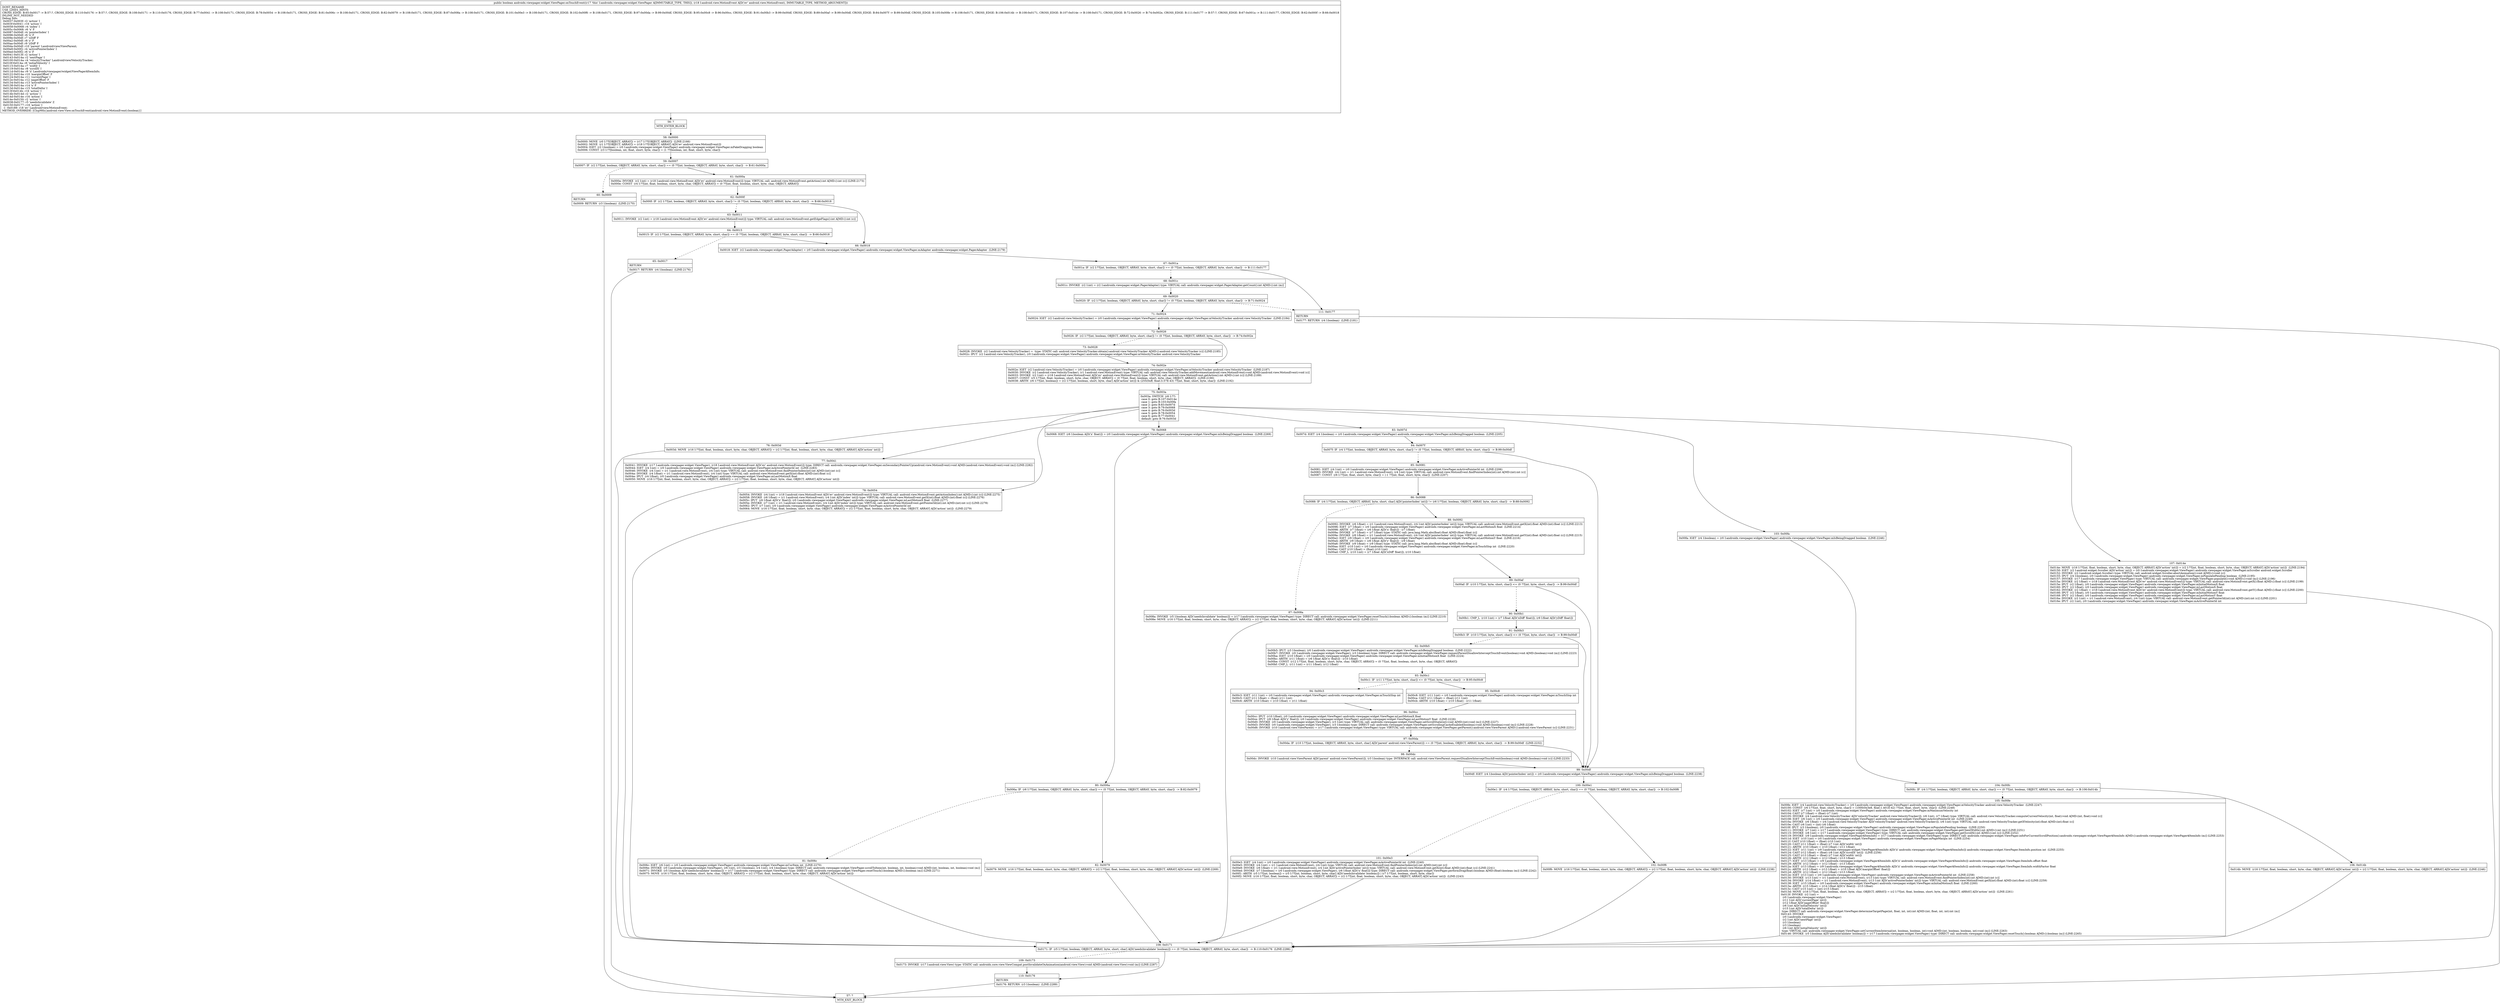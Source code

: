 digraph "CFG forandroidx.viewpager.widget.ViewPager.onTouchEvent(Landroid\/view\/MotionEvent;)Z" {
Node_56 [shape=record,label="{56\:\ ?|MTH_ENTER_BLOCK\l}"];
Node_58 [shape=record,label="{58\:\ 0x0000|0x0000: MOVE  (r0 I:??[OBJECT, ARRAY]) = (r17 I:??[OBJECT, ARRAY])  (LINE:2166)\l0x0002: MOVE  (r1 I:??[OBJECT, ARRAY]) = (r18 I:??[OBJECT, ARRAY] A[D('ev' android.view.MotionEvent)]) \l0x0004: IGET  (r2 I:boolean) = (r0 I:androidx.viewpager.widget.ViewPager) androidx.viewpager.widget.ViewPager.mFakeDragging boolean \l0x0006: CONST  (r3 I:??[boolean, int, float, short, byte, char]) = (1 ??[boolean, int, float, short, byte, char]) \l}"];
Node_59 [shape=record,label="{59\:\ 0x0007|0x0007: IF  (r2 I:??[int, boolean, OBJECT, ARRAY, byte, short, char]) == (0 ??[int, boolean, OBJECT, ARRAY, byte, short, char])  \-\> B:61:0x000a \l}"];
Node_60 [shape=record,label="{60\:\ 0x0009|RETURN\l|0x0009: RETURN  (r3 I:boolean)  (LINE:2170)\l}"];
Node_57 [shape=record,label="{57\:\ ?|MTH_EXIT_BLOCK\l}"];
Node_61 [shape=record,label="{61\:\ 0x000a|0x000a: INVOKE  (r2 I:int) = (r18 I:android.view.MotionEvent A[D('ev' android.view.MotionEvent)]) type: VIRTUAL call: android.view.MotionEvent.getAction():int A[MD:():int (c)] (LINE:2173)\l0x000e: CONST  (r4 I:??[int, float, boolean, short, byte, char, OBJECT, ARRAY]) = (0 ??[int, float, boolean, short, byte, char, OBJECT, ARRAY]) \l}"];
Node_62 [shape=record,label="{62\:\ 0x000f|0x000f: IF  (r2 I:??[int, boolean, OBJECT, ARRAY, byte, short, char]) != (0 ??[int, boolean, OBJECT, ARRAY, byte, short, char])  \-\> B:66:0x0018 \l}"];
Node_63 [shape=record,label="{63\:\ 0x0011|0x0011: INVOKE  (r2 I:int) = (r18 I:android.view.MotionEvent A[D('ev' android.view.MotionEvent)]) type: VIRTUAL call: android.view.MotionEvent.getEdgeFlags():int A[MD:():int (c)]\l}"];
Node_64 [shape=record,label="{64\:\ 0x0015|0x0015: IF  (r2 I:??[int, boolean, OBJECT, ARRAY, byte, short, char]) == (0 ??[int, boolean, OBJECT, ARRAY, byte, short, char])  \-\> B:66:0x0018 \l}"];
Node_65 [shape=record,label="{65\:\ 0x0017|RETURN\l|0x0017: RETURN  (r4 I:boolean)  (LINE:2176)\l}"];
Node_66 [shape=record,label="{66\:\ 0x0018|0x0018: IGET  (r2 I:androidx.viewpager.widget.PagerAdapter) = (r0 I:androidx.viewpager.widget.ViewPager) androidx.viewpager.widget.ViewPager.mAdapter androidx.viewpager.widget.PagerAdapter  (LINE:2179)\l}"];
Node_67 [shape=record,label="{67\:\ 0x001a|0x001a: IF  (r2 I:??[int, boolean, OBJECT, ARRAY, byte, short, char]) == (0 ??[int, boolean, OBJECT, ARRAY, byte, short, char])  \-\> B:111:0x0177 \l}"];
Node_68 [shape=record,label="{68\:\ 0x001c|0x001c: INVOKE  (r2 I:int) = (r2 I:androidx.viewpager.widget.PagerAdapter) type: VIRTUAL call: androidx.viewpager.widget.PagerAdapter.getCount():int A[MD:():int (m)]\l}"];
Node_69 [shape=record,label="{69\:\ 0x0020|0x0020: IF  (r2 I:??[int, boolean, OBJECT, ARRAY, byte, short, char]) != (0 ??[int, boolean, OBJECT, ARRAY, byte, short, char])  \-\> B:71:0x0024 \l}"];
Node_71 [shape=record,label="{71\:\ 0x0024|0x0024: IGET  (r2 I:android.view.VelocityTracker) = (r0 I:androidx.viewpager.widget.ViewPager) androidx.viewpager.widget.ViewPager.mVelocityTracker android.view.VelocityTracker  (LINE:2184)\l}"];
Node_72 [shape=record,label="{72\:\ 0x0026|0x0026: IF  (r2 I:??[int, boolean, OBJECT, ARRAY, byte, short, char]) != (0 ??[int, boolean, OBJECT, ARRAY, byte, short, char])  \-\> B:74:0x002e \l}"];
Node_73 [shape=record,label="{73\:\ 0x0028|0x0028: INVOKE  (r2 I:android.view.VelocityTracker) =  type: STATIC call: android.view.VelocityTracker.obtain():android.view.VelocityTracker A[MD:():android.view.VelocityTracker (c)] (LINE:2185)\l0x002c: IPUT  (r2 I:android.view.VelocityTracker), (r0 I:androidx.viewpager.widget.ViewPager) androidx.viewpager.widget.ViewPager.mVelocityTracker android.view.VelocityTracker \l}"];
Node_74 [shape=record,label="{74\:\ 0x002e|0x002e: IGET  (r2 I:android.view.VelocityTracker) = (r0 I:androidx.viewpager.widget.ViewPager) androidx.viewpager.widget.ViewPager.mVelocityTracker android.view.VelocityTracker  (LINE:2187)\l0x0030: INVOKE  (r2 I:android.view.VelocityTracker), (r1 I:android.view.MotionEvent) type: VIRTUAL call: android.view.VelocityTracker.addMovement(android.view.MotionEvent):void A[MD:(android.view.MotionEvent):void (c)]\l0x0033: INVOKE  (r2 I:int) = (r18 I:android.view.MotionEvent A[D('ev' android.view.MotionEvent)]) type: VIRTUAL call: android.view.MotionEvent.getAction():int A[MD:():int (c)] (LINE:2189)\l0x0037: CONST  (r5 I:??[int, float, boolean, short, byte, char, OBJECT, ARRAY]) = (0 ??[int, float, boolean, short, byte, char, OBJECT, ARRAY])  (LINE:2190)\l0x0038: ARITH  (r6 I:??[int, boolean]) = (r2 I:??[int, boolean, short, byte, char] A[D('action' int)]) & (255(0xff, float:3.57E\-43) ??[int, float, short, byte, char])  (LINE:2192)\l}"];
Node_75 [shape=record,label="{75\:\ 0x003a|0x003a: SWITCH  (r6 I:??)\l case 0: goto B:107:0x014e\l case 1: goto B:103:0x00fa\l case 2: goto B:83:0x007d\l case 3: goto B:79:0x0068\l case 4: goto B:76:0x003d\l case 5: goto B:78:0x0054\l case 6: goto B:77:0x0041\l default: goto B:76:0x003d \l}"];
Node_76 [shape=record,label="{76\:\ 0x003d|0x003d: MOVE  (r16 I:??[int, float, boolean, short, byte, char, OBJECT, ARRAY]) = (r2 I:??[int, float, boolean, short, byte, char, OBJECT, ARRAY] A[D('action' int)]) \l}"];
Node_108 [shape=record,label="{108\:\ 0x0171|0x0171: IF  (r5 I:??[int, boolean, OBJECT, ARRAY, byte, short, char] A[D('needsInvalidate' boolean)]) == (0 ??[int, boolean, OBJECT, ARRAY, byte, short, char])  \-\> B:110:0x0176  (LINE:2286)\l}"];
Node_109 [shape=record,label="{109\:\ 0x0173|0x0173: INVOKE  (r17 I:android.view.View) type: STATIC call: androidx.core.view.ViewCompat.postInvalidateOnAnimation(android.view.View):void A[MD:(android.view.View):void (m)] (LINE:2287)\l}"];
Node_110 [shape=record,label="{110\:\ 0x0176|RETURN\l|0x0176: RETURN  (r3 I:boolean)  (LINE:2289)\l}"];
Node_77 [shape=record,label="{77\:\ 0x0041|0x0041: INVOKE  (r17 I:androidx.viewpager.widget.ViewPager), (r18 I:android.view.MotionEvent A[D('ev' android.view.MotionEvent)]) type: DIRECT call: androidx.viewpager.widget.ViewPager.onSecondaryPointerUp(android.view.MotionEvent):void A[MD:(android.view.MotionEvent):void (m)] (LINE:2282)\l0x0044: IGET  (r4 I:int) = (r0 I:androidx.viewpager.widget.ViewPager) androidx.viewpager.widget.ViewPager.mActivePointerId int  (LINE:2283)\l0x0046: INVOKE  (r4 I:int) = (r1 I:android.view.MotionEvent), (r4 I:int) type: VIRTUAL call: android.view.MotionEvent.findPointerIndex(int):int A[MD:(int):int (c)]\l0x004a: INVOKE  (r4 I:float) = (r1 I:android.view.MotionEvent), (r4 I:int) type: VIRTUAL call: android.view.MotionEvent.getX(int):float A[MD:(int):float (c)]\l0x004e: IPUT  (r4 I:float), (r0 I:androidx.viewpager.widget.ViewPager) androidx.viewpager.widget.ViewPager.mLastMotionX float \l0x0050: MOVE  (r16 I:??[int, float, boolean, short, byte, char, OBJECT, ARRAY]) = (r2 I:??[int, float, boolean, short, byte, char, OBJECT, ARRAY] A[D('action' int)]) \l}"];
Node_78 [shape=record,label="{78\:\ 0x0054|0x0054: INVOKE  (r4 I:int) = (r18 I:android.view.MotionEvent A[D('ev' android.view.MotionEvent)]) type: VIRTUAL call: android.view.MotionEvent.getActionIndex():int A[MD:():int (c)] (LINE:2275)\l0x0058: INVOKE  (r6 I:float) = (r1 I:android.view.MotionEvent), (r4 I:int A[D('index' int)]) type: VIRTUAL call: android.view.MotionEvent.getX(int):float A[MD:(int):float (c)] (LINE:2276)\l0x005c: IPUT  (r6 I:float A[D('x' float)]), (r0 I:androidx.viewpager.widget.ViewPager) androidx.viewpager.widget.ViewPager.mLastMotionX float  (LINE:2277)\l0x005e: INVOKE  (r7 I:int) = (r1 I:android.view.MotionEvent), (r4 I:int A[D('index' int)]) type: VIRTUAL call: android.view.MotionEvent.getPointerId(int):int A[MD:(int):int (c)] (LINE:2278)\l0x0062: IPUT  (r7 I:int), (r0 I:androidx.viewpager.widget.ViewPager) androidx.viewpager.widget.ViewPager.mActivePointerId int \l0x0064: MOVE  (r16 I:??[int, float, boolean, short, byte, char, OBJECT, ARRAY]) = (r2 I:??[int, float, boolean, short, byte, char, OBJECT, ARRAY] A[D('action' int)])  (LINE:2279)\l}"];
Node_79 [shape=record,label="{79\:\ 0x0068|0x0068: IGET  (r6 I:boolean A[D('x' float)]) = (r0 I:androidx.viewpager.widget.ViewPager) androidx.viewpager.widget.ViewPager.mIsBeingDragged boolean  (LINE:2269)\l}"];
Node_80 [shape=record,label="{80\:\ 0x006a|0x006a: IF  (r6 I:??[int, boolean, OBJECT, ARRAY, byte, short, char]) == (0 ??[int, boolean, OBJECT, ARRAY, byte, short, char])  \-\> B:82:0x0079 \l}"];
Node_81 [shape=record,label="{81\:\ 0x006c|0x006c: IGET  (r6 I:int) = (r0 I:androidx.viewpager.widget.ViewPager) androidx.viewpager.widget.ViewPager.mCurItem int  (LINE:2270)\l0x006e: INVOKE  (r0 I:androidx.viewpager.widget.ViewPager), (r6 I:int), (r3 I:boolean), (r4 I:int), (r4 I:boolean) type: DIRECT call: androidx.viewpager.widget.ViewPager.scrollToItem(int, boolean, int, boolean):void A[MD:(int, boolean, int, boolean):void (m)]\l0x0071: INVOKE  (r5 I:boolean A[D('needsInvalidate' boolean)]) = (r17 I:androidx.viewpager.widget.ViewPager) type: DIRECT call: androidx.viewpager.widget.ViewPager.resetTouch():boolean A[MD:():boolean (m)] (LINE:2271)\l0x0075: MOVE  (r16 I:??[int, float, boolean, short, byte, char, OBJECT, ARRAY]) = (r2 I:??[int, float, boolean, short, byte, char, OBJECT, ARRAY] A[D('action' int)]) \l}"];
Node_82 [shape=record,label="{82\:\ 0x0079|0x0079: MOVE  (r16 I:??[int, float, boolean, short, byte, char, OBJECT, ARRAY]) = (r2 I:??[int, float, boolean, short, byte, char, OBJECT, ARRAY] A[D('action' int)])  (LINE:2269)\l}"];
Node_83 [shape=record,label="{83\:\ 0x007d|0x007d: IGET  (r4 I:boolean) = (r0 I:androidx.viewpager.widget.ViewPager) androidx.viewpager.widget.ViewPager.mIsBeingDragged boolean  (LINE:2205)\l}"];
Node_84 [shape=record,label="{84\:\ 0x007f|0x007f: IF  (r4 I:??[int, boolean, OBJECT, ARRAY, byte, short, char]) != (0 ??[int, boolean, OBJECT, ARRAY, byte, short, char])  \-\> B:99:0x00df \l}"];
Node_85 [shape=record,label="{85\:\ 0x0081|0x0081: IGET  (r4 I:int) = (r0 I:androidx.viewpager.widget.ViewPager) androidx.viewpager.widget.ViewPager.mActivePointerId int  (LINE:2206)\l0x0083: INVOKE  (r4 I:int) = (r1 I:android.view.MotionEvent), (r4 I:int) type: VIRTUAL call: android.view.MotionEvent.findPointerIndex(int):int A[MD:(int):int (c)]\l0x0087: CONST  (r6 I:??[int, float, short, byte, char]) = (\-1 ??[int, float, short, byte, char])  (LINE:2207)\l}"];
Node_86 [shape=record,label="{86\:\ 0x0088|0x0088: IF  (r4 I:??[int, boolean, OBJECT, ARRAY, byte, short, char] A[D('pointerIndex' int)]) != (r6 I:??[int, boolean, OBJECT, ARRAY, byte, short, char])  \-\> B:88:0x0092 \l}"];
Node_87 [shape=record,label="{87\:\ 0x008a|0x008a: INVOKE  (r5 I:boolean A[D('needsInvalidate' boolean)]) = (r17 I:androidx.viewpager.widget.ViewPager) type: DIRECT call: androidx.viewpager.widget.ViewPager.resetTouch():boolean A[MD:():boolean (m)] (LINE:2210)\l0x008e: MOVE  (r16 I:??[int, float, boolean, short, byte, char, OBJECT, ARRAY]) = (r2 I:??[int, float, boolean, short, byte, char, OBJECT, ARRAY] A[D('action' int)])  (LINE:2211)\l}"];
Node_88 [shape=record,label="{88\:\ 0x0092|0x0092: INVOKE  (r6 I:float) = (r1 I:android.view.MotionEvent), (r4 I:int A[D('pointerIndex' int)]) type: VIRTUAL call: android.view.MotionEvent.getX(int):float A[MD:(int):float (c)] (LINE:2213)\l0x0096: IGET  (r7 I:float) = (r0 I:androidx.viewpager.widget.ViewPager) androidx.viewpager.widget.ViewPager.mLastMotionX float  (LINE:2214)\l0x0098: ARITH  (r7 I:float) = (r6 I:float A[D('x' float)]) \- (r7 I:float) \l0x009a: INVOKE  (r7 I:float) = (r7 I:float) type: STATIC call: java.lang.Math.abs(float):float A[MD:(float):float (c)]\l0x009e: INVOKE  (r8 I:float) = (r1 I:android.view.MotionEvent), (r4 I:int A[D('pointerIndex' int)]) type: VIRTUAL call: android.view.MotionEvent.getY(int):float A[MD:(int):float (c)] (LINE:2215)\l0x00a2: IGET  (r9 I:float) = (r0 I:androidx.viewpager.widget.ViewPager) androidx.viewpager.widget.ViewPager.mLastMotionY float  (LINE:2216)\l0x00a4: ARITH  (r9 I:float) = (r8 I:float A[D('y' float)]) \- (r9 I:float) \l0x00a6: INVOKE  (r9 I:float) = (r9 I:float) type: STATIC call: java.lang.Math.abs(float):float A[MD:(float):float (c)]\l0x00aa: IGET  (r10 I:int) = (r0 I:androidx.viewpager.widget.ViewPager) androidx.viewpager.widget.ViewPager.mTouchSlop int  (LINE:2220)\l0x00ac: CAST (r10 I:float) = (float) (r10 I:int) \l0x00ad: CMP_L  (r10 I:int) = (r7 I:float A[D('xDiff' float)]), (r10 I:float) \l}"];
Node_89 [shape=record,label="{89\:\ 0x00af|0x00af: IF  (r10 I:??[int, byte, short, char]) \<= (0 ??[int, byte, short, char])  \-\> B:99:0x00df \l}"];
Node_90 [shape=record,label="{90\:\ 0x00b1|0x00b1: CMP_L  (r10 I:int) = (r7 I:float A[D('xDiff' float)]), (r9 I:float A[D('yDiff' float)]) \l}"];
Node_91 [shape=record,label="{91\:\ 0x00b3|0x00b3: IF  (r10 I:??[int, byte, short, char]) \<= (0 ??[int, byte, short, char])  \-\> B:99:0x00df \l}"];
Node_92 [shape=record,label="{92\:\ 0x00b5|0x00b5: IPUT  (r3 I:boolean), (r0 I:androidx.viewpager.widget.ViewPager) androidx.viewpager.widget.ViewPager.mIsBeingDragged boolean  (LINE:2222)\l0x00b7: INVOKE  (r0 I:androidx.viewpager.widget.ViewPager), (r3 I:boolean) type: DIRECT call: androidx.viewpager.widget.ViewPager.requestParentDisallowInterceptTouchEvent(boolean):void A[MD:(boolean):void (m)] (LINE:2223)\l0x00ba: IGET  (r10 I:float) = (r0 I:androidx.viewpager.widget.ViewPager) androidx.viewpager.widget.ViewPager.mInitialMotionX float  (LINE:2224)\l0x00bc: ARITH  (r11 I:float) = (r6 I:float A[D('x' float)]) \- (r10 I:float) \l0x00be: CONST  (r12 I:??[int, float, boolean, short, byte, char, OBJECT, ARRAY]) = (0 ??[int, float, boolean, short, byte, char, OBJECT, ARRAY]) \l0x00bf: CMP_L  (r11 I:int) = (r11 I:float), (r12 I:float) \l}"];
Node_93 [shape=record,label="{93\:\ 0x00c1|0x00c1: IF  (r11 I:??[int, byte, short, char]) \<= (0 ??[int, byte, short, char])  \-\> B:95:0x00c8 \l}"];
Node_94 [shape=record,label="{94\:\ 0x00c3|0x00c3: IGET  (r11 I:int) = (r0 I:androidx.viewpager.widget.ViewPager) androidx.viewpager.widget.ViewPager.mTouchSlop int \l0x00c5: CAST (r11 I:float) = (float) (r11 I:int) \l0x00c6: ARITH  (r10 I:float) = (r10 I:float) + (r11 I:float) \l}"];
Node_96 [shape=record,label="{96\:\ 0x00cc|0x00cc: IPUT  (r10 I:float), (r0 I:androidx.viewpager.widget.ViewPager) androidx.viewpager.widget.ViewPager.mLastMotionX float \l0x00ce: IPUT  (r8 I:float A[D('y' float)]), (r0 I:androidx.viewpager.widget.ViewPager) androidx.viewpager.widget.ViewPager.mLastMotionY float  (LINE:2226)\l0x00d0: INVOKE  (r0 I:androidx.viewpager.widget.ViewPager), (r3 I:int) type: VIRTUAL call: androidx.viewpager.widget.ViewPager.setScrollState(int):void A[MD:(int):void (m)] (LINE:2227)\l0x00d3: INVOKE  (r0 I:androidx.viewpager.widget.ViewPager), (r3 I:boolean) type: DIRECT call: androidx.viewpager.widget.ViewPager.setScrollingCacheEnabled(boolean):void A[MD:(boolean):void (m)] (LINE:2228)\l0x00d6: INVOKE  (r10 I:android.view.ViewParent) = (r17 I:androidx.viewpager.widget.ViewPager) type: VIRTUAL call: androidx.viewpager.widget.ViewPager.getParent():android.view.ViewParent A[MD:():android.view.ViewParent (s)] (LINE:2231)\l}"];
Node_97 [shape=record,label="{97\:\ 0x00da|0x00da: IF  (r10 I:??[int, boolean, OBJECT, ARRAY, byte, short, char] A[D('parent' android.view.ViewParent)]) == (0 ??[int, boolean, OBJECT, ARRAY, byte, short, char])  \-\> B:99:0x00df  (LINE:2232)\l}"];
Node_98 [shape=record,label="{98\:\ 0x00dc|0x00dc: INVOKE  (r10 I:android.view.ViewParent A[D('parent' android.view.ViewParent)]), (r3 I:boolean) type: INTERFACE call: android.view.ViewParent.requestDisallowInterceptTouchEvent(boolean):void A[MD:(boolean):void (c)] (LINE:2233)\l}"];
Node_95 [shape=record,label="{95\:\ 0x00c8|0x00c8: IGET  (r11 I:int) = (r0 I:androidx.viewpager.widget.ViewPager) androidx.viewpager.widget.ViewPager.mTouchSlop int \l0x00ca: CAST (r11 I:float) = (float) (r11 I:int) \l0x00cb: ARITH  (r10 I:float) = (r10 I:float) \- (r11 I:float) \l}"];
Node_99 [shape=record,label="{99\:\ 0x00df|0x00df: IGET  (r4 I:boolean A[D('pointerIndex' int)]) = (r0 I:androidx.viewpager.widget.ViewPager) androidx.viewpager.widget.ViewPager.mIsBeingDragged boolean  (LINE:2238)\l}"];
Node_100 [shape=record,label="{100\:\ 0x00e1|0x00e1: IF  (r4 I:??[int, boolean, OBJECT, ARRAY, byte, short, char]) == (0 ??[int, boolean, OBJECT, ARRAY, byte, short, char])  \-\> B:102:0x00f6 \l}"];
Node_101 [shape=record,label="{101\:\ 0x00e3|0x00e3: IGET  (r4 I:int) = (r0 I:androidx.viewpager.widget.ViewPager) androidx.viewpager.widget.ViewPager.mActivePointerId int  (LINE:2240)\l0x00e5: INVOKE  (r4 I:int) = (r1 I:android.view.MotionEvent), (r4 I:int) type: VIRTUAL call: android.view.MotionEvent.findPointerIndex(int):int A[MD:(int):int (c)]\l0x00e9: INVOKE  (r6 I:float) = (r1 I:android.view.MotionEvent), (r4 I:int A[D('activePointerIndex' int)]) type: VIRTUAL call: android.view.MotionEvent.getX(int):float A[MD:(int):float (c)] (LINE:2241)\l0x00ed: INVOKE  (r7 I:boolean) = (r0 I:androidx.viewpager.widget.ViewPager), (r6 I:float A[D('x' float)]) type: DIRECT call: androidx.viewpager.widget.ViewPager.performDrag(float):boolean A[MD:(float):boolean (m)] (LINE:2242)\l0x00f1: ARITH  (r5 I:??[int, boolean]) = (r5 I:??[int, boolean, short, byte, char] A[D('needsInvalidate' boolean)]) \| (r7 I:??[int, boolean, short, byte, char]) \l0x00f2: MOVE  (r16 I:??[int, float, boolean, short, byte, char, OBJECT, ARRAY]) = (r2 I:??[int, float, boolean, short, byte, char, OBJECT, ARRAY] A[D('action' int)])  (LINE:2243)\l}"];
Node_102 [shape=record,label="{102\:\ 0x00f6|0x00f6: MOVE  (r16 I:??[int, float, boolean, short, byte, char, OBJECT, ARRAY]) = (r2 I:??[int, float, boolean, short, byte, char, OBJECT, ARRAY] A[D('action' int)])  (LINE:2238)\l}"];
Node_103 [shape=record,label="{103\:\ 0x00fa|0x00fa: IGET  (r4 I:boolean) = (r0 I:androidx.viewpager.widget.ViewPager) androidx.viewpager.widget.ViewPager.mIsBeingDragged boolean  (LINE:2246)\l}"];
Node_104 [shape=record,label="{104\:\ 0x00fc|0x00fc: IF  (r4 I:??[int, boolean, OBJECT, ARRAY, byte, short, char]) == (0 ??[int, boolean, OBJECT, ARRAY, byte, short, char])  \-\> B:106:0x014b \l}"];
Node_105 [shape=record,label="{105\:\ 0x00fe|0x00fe: IGET  (r4 I:android.view.VelocityTracker) = (r0 I:androidx.viewpager.widget.ViewPager) androidx.viewpager.widget.ViewPager.mVelocityTracker android.view.VelocityTracker  (LINE:2247)\l0x0100: CONST  (r6 I:??[int, float, short, byte, char]) = (1000(0x3e8, float:1.401E\-42) ??[int, float, short, byte, char])  (LINE:2248)\l0x0102: IGET  (r7 I:int) = (r0 I:androidx.viewpager.widget.ViewPager) androidx.viewpager.widget.ViewPager.mMaximumVelocity int \l0x0104: CAST (r7 I:float) = (float) (r7 I:int) \l0x0105: INVOKE  (r4 I:android.view.VelocityTracker A[D('velocityTracker' android.view.VelocityTracker)]), (r6 I:int), (r7 I:float) type: VIRTUAL call: android.view.VelocityTracker.computeCurrentVelocity(int, float):void A[MD:(int, float):void (c)]\l0x0108: IGET  (r6 I:int) = (r0 I:androidx.viewpager.widget.ViewPager) androidx.viewpager.widget.ViewPager.mActivePointerId int  (LINE:2249)\l0x010a: INVOKE  (r6 I:float) = (r4 I:android.view.VelocityTracker A[D('velocityTracker' android.view.VelocityTracker)]), (r6 I:int) type: VIRTUAL call: android.view.VelocityTracker.getXVelocity(int):float A[MD:(int):float (c)]\l0x010e: CAST (r6 I:int) = (int) (r6 I:float) \l0x010f: IPUT  (r3 I:boolean), (r0 I:androidx.viewpager.widget.ViewPager) androidx.viewpager.widget.ViewPager.mPopulatePending boolean  (LINE:2250)\l0x0111: INVOKE  (r7 I:int) = (r17 I:androidx.viewpager.widget.ViewPager) type: DIRECT call: androidx.viewpager.widget.ViewPager.getClientWidth():int A[MD:():int (m)] (LINE:2251)\l0x0115: INVOKE  (r8 I:int) = (r17 I:androidx.viewpager.widget.ViewPager) type: VIRTUAL call: androidx.viewpager.widget.ViewPager.getScrollX():int A[MD:():int (s)] (LINE:2252)\l0x0119: INVOKE  (r9 I:androidx.viewpager.widget.ViewPager$ItemInfo) = (r17 I:androidx.viewpager.widget.ViewPager) type: DIRECT call: androidx.viewpager.widget.ViewPager.infoForCurrentScrollPosition():androidx.viewpager.widget.ViewPager$ItemInfo A[MD:():androidx.viewpager.widget.ViewPager$ItemInfo (m)] (LINE:2253)\l0x011d: IGET  (r10 I:int) = (r0 I:androidx.viewpager.widget.ViewPager) androidx.viewpager.widget.ViewPager.mPageMargin int  (LINE:2254)\l0x011f: CAST (r10 I:float) = (float) (r10 I:int) \l0x0120: CAST (r11 I:float) = (float) (r7 I:int A[D('width' int)]) \l0x0121: ARITH  (r10 I:float) = (r10 I:float) \/ (r11 I:float) \l0x0122: IGET  (r11 I:int) = (r9 I:androidx.viewpager.widget.ViewPager$ItemInfo A[D('ii' androidx.viewpager.widget.ViewPager$ItemInfo)]) androidx.viewpager.widget.ViewPager.ItemInfo.position int  (LINE:2255)\l0x0124: CAST (r12 I:float) = (float) (r8 I:int A[D('scrollX' int)])  (LINE:2256)\l0x0125: CAST (r13 I:float) = (float) (r7 I:int A[D('width' int)]) \l0x0126: ARITH  (r12 I:float) = (r12 I:float) \/ (r13 I:float) \l0x0127: IGET  (r13 I:float) = (r9 I:androidx.viewpager.widget.ViewPager$ItemInfo A[D('ii' androidx.viewpager.widget.ViewPager$ItemInfo)]) androidx.viewpager.widget.ViewPager.ItemInfo.offset float \l0x0129: ARITH  (r12 I:float) = (r12 I:float) \- (r13 I:float) \l0x012a: IGET  (r13 I:float) = (r9 I:androidx.viewpager.widget.ViewPager$ItemInfo A[D('ii' androidx.viewpager.widget.ViewPager$ItemInfo)]) androidx.viewpager.widget.ViewPager.ItemInfo.widthFactor float \l0x012c: ARITH  (r13 I:float) = (r13 I:float) + (r10 I:float A[D('marginOffset' float)]) \l0x012d: ARITH  (r12 I:float) = (r12 I:float) \/ (r13 I:float) \l0x012e: IGET  (r13 I:int) = (r0 I:androidx.viewpager.widget.ViewPager) androidx.viewpager.widget.ViewPager.mActivePointerId int  (LINE:2258)\l0x0130: INVOKE  (r13 I:int) = (r1 I:android.view.MotionEvent), (r13 I:int) type: VIRTUAL call: android.view.MotionEvent.findPointerIndex(int):int A[MD:(int):int (c)]\l0x0134: INVOKE  (r14 I:float) = (r1 I:android.view.MotionEvent), (r13 I:int A[D('activePointerIndex' int)]) type: VIRTUAL call: android.view.MotionEvent.getX(int):float A[MD:(int):float (c)] (LINE:2259)\l0x0138: IGET  (r15 I:float) = (r0 I:androidx.viewpager.widget.ViewPager) androidx.viewpager.widget.ViewPager.mInitialMotionX float  (LINE:2260)\l0x013a: ARITH  (r15 I:float) = (r14 I:float A[D('x' float)]) \- (r15 I:float) \l0x013c: CAST (r15 I:int) = (int) (r15 I:float) \l0x013d: MOVE  (r16 I:??[int, float, boolean, short, byte, char, OBJECT, ARRAY]) = (r2 I:??[int, float, boolean, short, byte, char, OBJECT, ARRAY] A[D('action' int)])  (LINE:2261)\l0x013f: INVOKE  (r2 I:int) = \l  (r0 I:androidx.viewpager.widget.ViewPager)\l  (r11 I:int A[D('currentPage' int)])\l  (r12 I:float A[D('pageOffset' float)])\l  (r6 I:int A[D('initialVelocity' int)])\l  (r15 I:int A[D('totalDelta' int)])\l type: DIRECT call: androidx.viewpager.widget.ViewPager.determineTargetPage(int, float, int, int):int A[MD:(int, float, int, int):int (m)]\l0x0143: INVOKE  \l  (r0 I:androidx.viewpager.widget.ViewPager)\l  (r2 I:int A[D('nextPage' int)])\l  (r3 I:boolean)\l  (r3 I:boolean)\l  (r6 I:int A[D('initialVelocity' int)])\l type: VIRTUAL call: androidx.viewpager.widget.ViewPager.setCurrentItemInternal(int, boolean, boolean, int):void A[MD:(int, boolean, boolean, int):void (m)] (LINE:2263)\l0x0146: INVOKE  (r5 I:boolean A[D('needsInvalidate' boolean)]) = (r17 I:androidx.viewpager.widget.ViewPager) type: DIRECT call: androidx.viewpager.widget.ViewPager.resetTouch():boolean A[MD:():boolean (m)] (LINE:2265)\l}"];
Node_106 [shape=record,label="{106\:\ 0x014b|0x014b: MOVE  (r16 I:??[int, float, boolean, short, byte, char, OBJECT, ARRAY] A[D('action' int)]) = (r2 I:??[int, float, boolean, short, byte, char, OBJECT, ARRAY] A[D('action' int)])  (LINE:2246)\l}"];
Node_107 [shape=record,label="{107\:\ 0x014e|0x014e: MOVE  (r16 I:??[int, float, boolean, short, byte, char, OBJECT, ARRAY] A[D('action' int)]) = (r2 I:??[int, float, boolean, short, byte, char, OBJECT, ARRAY] A[D('action' int)])  (LINE:2194)\l0x0150: IGET  (r2 I:android.widget.Scroller A[D('action' int)]) = (r0 I:androidx.viewpager.widget.ViewPager) androidx.viewpager.widget.ViewPager.mScroller android.widget.Scroller \l0x0152: INVOKE  (r2 I:android.widget.Scroller) type: VIRTUAL call: android.widget.Scroller.abortAnimation():void A[MD:():void (c)]\l0x0155: IPUT  (r4 I:boolean), (r0 I:androidx.viewpager.widget.ViewPager) androidx.viewpager.widget.ViewPager.mPopulatePending boolean  (LINE:2195)\l0x0157: INVOKE  (r17 I:androidx.viewpager.widget.ViewPager) type: VIRTUAL call: androidx.viewpager.widget.ViewPager.populate():void A[MD:():void (m)] (LINE:2196)\l0x015a: INVOKE  (r2 I:float) = (r18 I:android.view.MotionEvent A[D('ev' android.view.MotionEvent)]) type: VIRTUAL call: android.view.MotionEvent.getX():float A[MD:():float (c)] (LINE:2199)\l0x015e: IPUT  (r2 I:float), (r0 I:androidx.viewpager.widget.ViewPager) androidx.viewpager.widget.ViewPager.mInitialMotionX float \l0x0160: IPUT  (r2 I:float), (r0 I:androidx.viewpager.widget.ViewPager) androidx.viewpager.widget.ViewPager.mLastMotionX float \l0x0162: INVOKE  (r2 I:float) = (r18 I:android.view.MotionEvent A[D('ev' android.view.MotionEvent)]) type: VIRTUAL call: android.view.MotionEvent.getY():float A[MD:():float (c)] (LINE:2200)\l0x0166: IPUT  (r2 I:float), (r0 I:androidx.viewpager.widget.ViewPager) androidx.viewpager.widget.ViewPager.mInitialMotionY float \l0x0168: IPUT  (r2 I:float), (r0 I:androidx.viewpager.widget.ViewPager) androidx.viewpager.widget.ViewPager.mLastMotionY float \l0x016a: INVOKE  (r2 I:int) = (r1 I:android.view.MotionEvent), (r4 I:int) type: VIRTUAL call: android.view.MotionEvent.getPointerId(int):int A[MD:(int):int (c)] (LINE:2201)\l0x016e: IPUT  (r2 I:int), (r0 I:androidx.viewpager.widget.ViewPager) androidx.viewpager.widget.ViewPager.mActivePointerId int \l}"];
Node_111 [shape=record,label="{111\:\ 0x0177|RETURN\l|0x0177: RETURN  (r4 I:boolean)  (LINE:2181)\l}"];
MethodNode[shape=record,label="{public boolean androidx.viewpager.widget.ViewPager.onTouchEvent((r17 'this' I:androidx.viewpager.widget.ViewPager A[IMMUTABLE_TYPE, THIS]), (r18 I:android.view.MotionEvent A[D('ev' android.view.MotionEvent), IMMUTABLE_TYPE, METHOD_ARGUMENT]))  | DONT_RENAME\lUSE_LINES_HINTS\lCROSS_EDGE: B:65:0x0017 \-\> B:57:?, CROSS_EDGE: B:110:0x0176 \-\> B:57:?, CROSS_EDGE: B:108:0x0171 \-\> B:110:0x0176, CROSS_EDGE: B:77:0x0041 \-\> B:108:0x0171, CROSS_EDGE: B:78:0x0054 \-\> B:108:0x0171, CROSS_EDGE: B:81:0x006c \-\> B:108:0x0171, CROSS_EDGE: B:82:0x0079 \-\> B:108:0x0171, CROSS_EDGE: B:87:0x008a \-\> B:108:0x0171, CROSS_EDGE: B:101:0x00e3 \-\> B:108:0x0171, CROSS_EDGE: B:102:0x00f6 \-\> B:108:0x0171, CROSS_EDGE: B:97:0x00da \-\> B:99:0x00df, CROSS_EDGE: B:95:0x00c8 \-\> B:96:0x00cc, CROSS_EDGE: B:91:0x00b3 \-\> B:99:0x00df, CROSS_EDGE: B:89:0x00af \-\> B:99:0x00df, CROSS_EDGE: B:84:0x007f \-\> B:99:0x00df, CROSS_EDGE: B:105:0x00fe \-\> B:108:0x0171, CROSS_EDGE: B:106:0x014b \-\> B:108:0x0171, CROSS_EDGE: B:107:0x014e \-\> B:108:0x0171, CROSS_EDGE: B:72:0x0026 \-\> B:74:0x002e, CROSS_EDGE: B:111:0x0177 \-\> B:57:?, CROSS_EDGE: B:67:0x001a \-\> B:111:0x0177, CROSS_EDGE: B:62:0x000f \-\> B:66:0x0018\lINLINE_NOT_NEEDED\lDebug Info:\l  0x0037\-0x003f: r2 'action' I\l  0x003f\-0x0041: r16 'action' I\l  0x0058\-0x0068: r4 'index' I\l  0x005c\-0x0068: r6 'x' F\l  0x0087\-0x00df: r4 'pointerIndex' I\l  0x0096\-0x00df: r6 'x' F\l  0x009e\-0x00df: r7 'xDiff' F\l  0x00a2\-0x00df: r8 'y' F\l  0x00aa\-0x00df: r9 'yDiff' F\l  0x00da\-0x00df: r10 'parent' Landroid\/view\/ViewParent;\l  0x00e9\-0x00f2: r4 'activePointerIndex' I\l  0x00ed\-0x00f2: r6 'x' F\l  0x0041\-0x013f: r2 'action' I\l  0x0143\-0x014a: r2 'nextPage' I\l  0x0100\-0x014a: r4 'velocityTracker' Landroid\/view\/VelocityTracker;\l  0x010f\-0x014a: r6 'initialVelocity' I\l  0x0115\-0x014a: r7 'width' I\l  0x0119\-0x014a: r8 'scrollX' I\l  0x011d\-0x014a: r9 'ii' Landroidx\/viewpager\/widget\/ViewPager$ItemInfo;\l  0x0122\-0x014a: r10 'marginOffset' F\l  0x0124\-0x014a: r11 'currentPage' I\l  0x012e\-0x014a: r12 'pageOffset' F\l  0x0134\-0x014a: r13 'activePointerIndex' I\l  0x0138\-0x014a: r14 'x' F\l  0x013d\-0x014a: r15 'totalDelta' I\l  0x013f\-0x014b: r16 'action' I\l  0x014b\-0x014d: r2 'action' I\l  0x014d\-0x014e: r16 'action' I\l  0x014e\-0x0150: r2 'action' I\l  0x0038\-0x0177: r5 'needsInvalidate' Z\l  0x0150\-0x0177: r16 'action' I\l  \-1 \-0x0189: r18 'ev' Landroid\/view\/MotionEvent;\lMETHOD_OVERRIDE: [ClspMth\{android.view.View.onTouchEvent(android.view.MotionEvent):boolean\}]\l}"];
MethodNode -> Node_56;Node_56 -> Node_58;
Node_58 -> Node_59;
Node_59 -> Node_60[style=dashed];
Node_59 -> Node_61;
Node_60 -> Node_57;
Node_61 -> Node_62;
Node_62 -> Node_63[style=dashed];
Node_62 -> Node_66;
Node_63 -> Node_64;
Node_64 -> Node_65[style=dashed];
Node_64 -> Node_66;
Node_65 -> Node_57;
Node_66 -> Node_67;
Node_67 -> Node_68[style=dashed];
Node_67 -> Node_111;
Node_68 -> Node_69;
Node_69 -> Node_71;
Node_69 -> Node_111[style=dashed];
Node_71 -> Node_72;
Node_72 -> Node_73[style=dashed];
Node_72 -> Node_74;
Node_73 -> Node_74;
Node_74 -> Node_75;
Node_75 -> Node_76;
Node_75 -> Node_77;
Node_75 -> Node_78;
Node_75 -> Node_79;
Node_75 -> Node_83;
Node_75 -> Node_103;
Node_75 -> Node_107;
Node_76 -> Node_108;
Node_108 -> Node_109[style=dashed];
Node_108 -> Node_110;
Node_109 -> Node_110;
Node_110 -> Node_57;
Node_77 -> Node_108;
Node_78 -> Node_108;
Node_79 -> Node_80;
Node_80 -> Node_81[style=dashed];
Node_80 -> Node_82;
Node_81 -> Node_108;
Node_82 -> Node_108;
Node_83 -> Node_84;
Node_84 -> Node_85[style=dashed];
Node_84 -> Node_99;
Node_85 -> Node_86;
Node_86 -> Node_87[style=dashed];
Node_86 -> Node_88;
Node_87 -> Node_108;
Node_88 -> Node_89;
Node_89 -> Node_90[style=dashed];
Node_89 -> Node_99;
Node_90 -> Node_91;
Node_91 -> Node_92[style=dashed];
Node_91 -> Node_99;
Node_92 -> Node_93;
Node_93 -> Node_94[style=dashed];
Node_93 -> Node_95;
Node_94 -> Node_96;
Node_96 -> Node_97;
Node_97 -> Node_98[style=dashed];
Node_97 -> Node_99;
Node_98 -> Node_99;
Node_95 -> Node_96;
Node_99 -> Node_100;
Node_100 -> Node_101[style=dashed];
Node_100 -> Node_102;
Node_101 -> Node_108;
Node_102 -> Node_108;
Node_103 -> Node_104;
Node_104 -> Node_105[style=dashed];
Node_104 -> Node_106;
Node_105 -> Node_108;
Node_106 -> Node_108;
Node_107 -> Node_108;
Node_111 -> Node_57;
}

